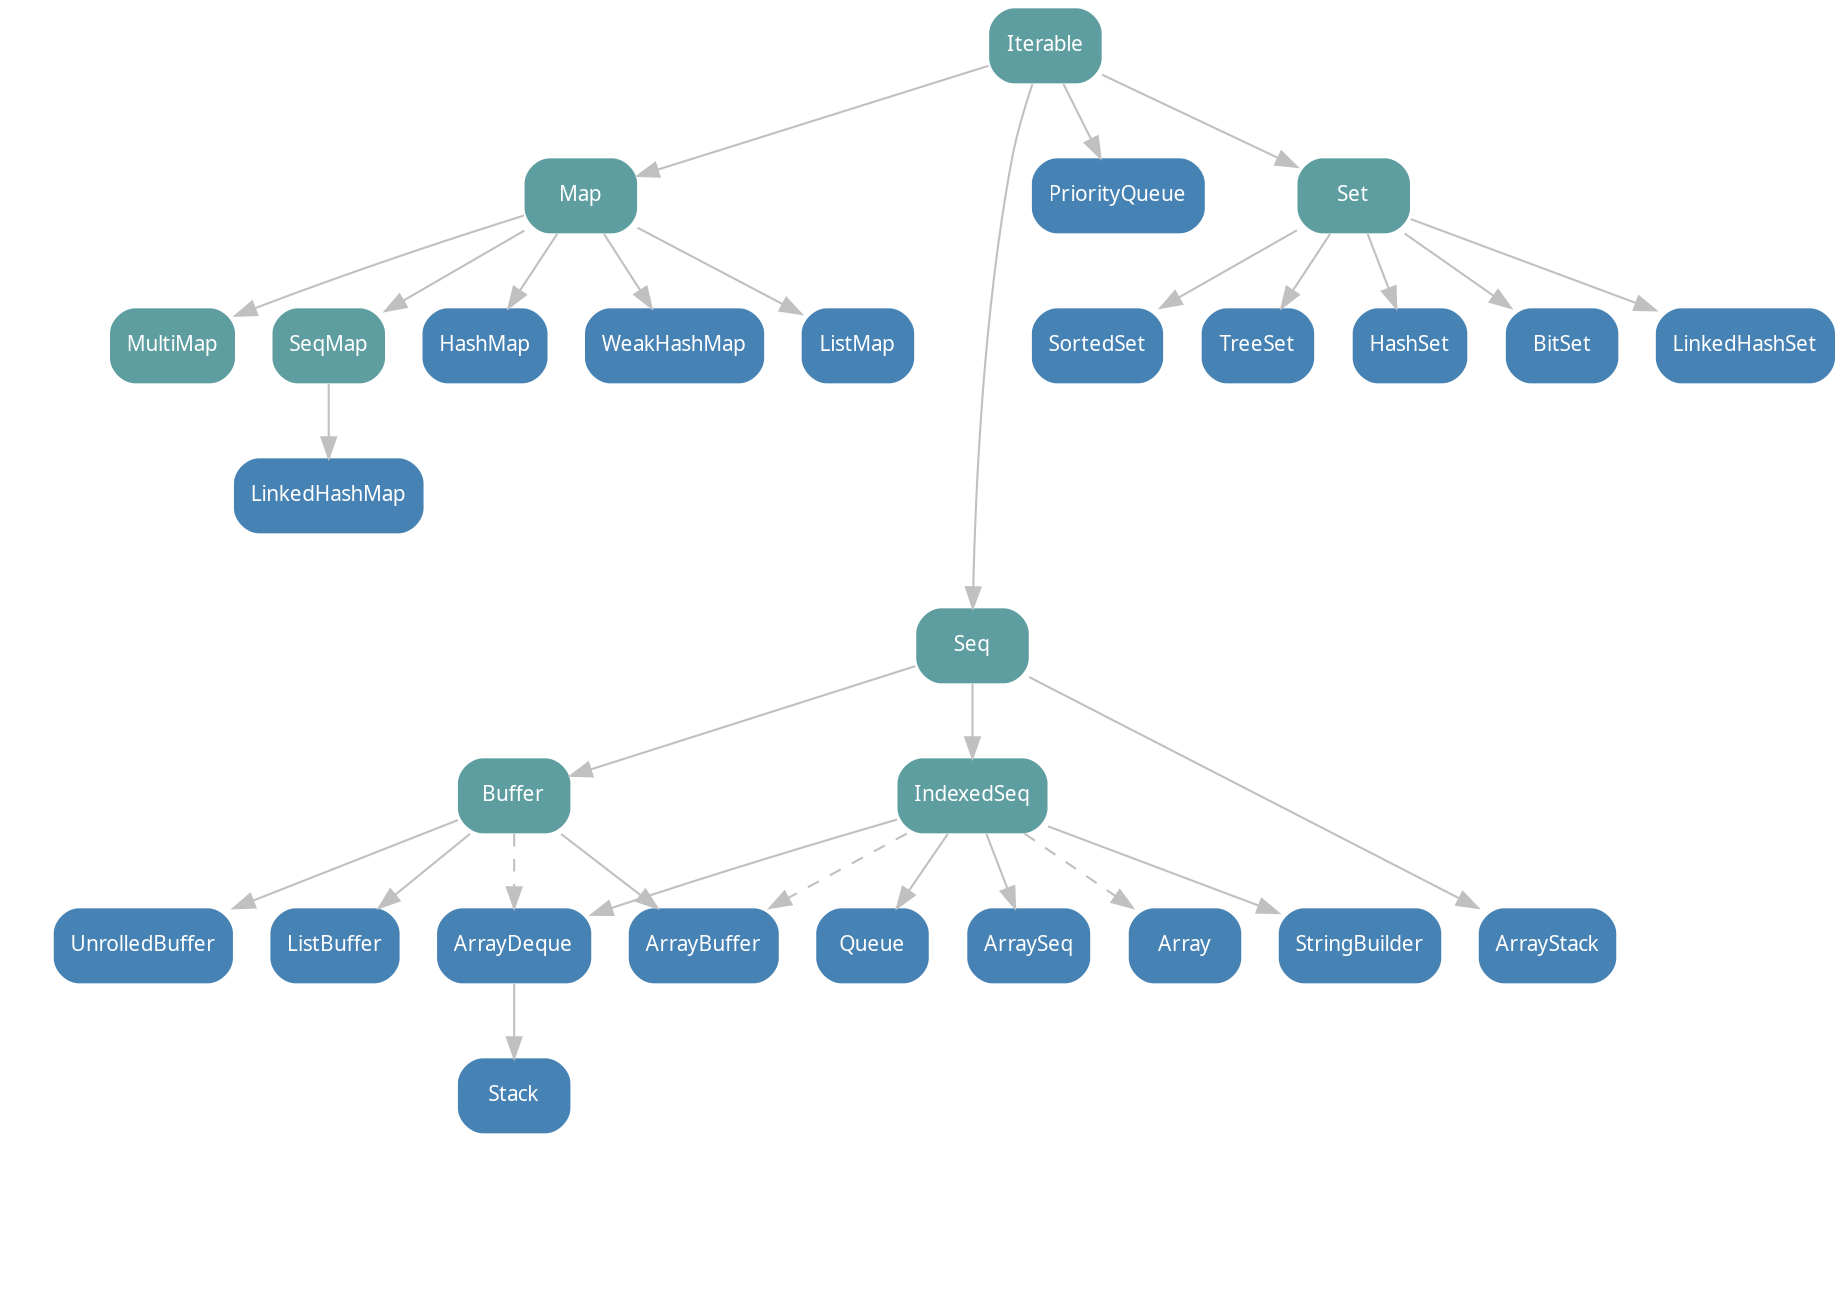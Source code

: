 // dot graphs for the Scala 2.13 Collections API
// package scala.collection.mutable
// (C) 2010 by Mathias
// (C) 2015 and 2019 by Mike Slinn

// Traversable and OpenHashMap removed because they were deprecated in Scala 2.13
digraph "scala.collection.mutable" {
  bgcolor=transparent
  dpi=68

  // layout help
  node [shape=point, style=invis]
  edge [style=invis]
  Level0 -> Level1 -> Level2 -> Level3 -> Level4 -> Level5 -> Level6 -> Level7 -> Level8 -> Level9

  // node definitions
  node [shape=box, style="rounded, filled", fontname=tahoma, fontsize=10, fontcolor=white, color=none, fillcolor=cadetblue]
  mIterable [label="Iterable", URL="http://www.scala-lang.org/api/current/scala/collection/mutable/Iterable.html"]
    mMap [label="Map", URL="http://www.scala-lang.org/api/current/scala/collection/mutable/Map.html"]
      mHashMap [fillcolor="steelblue", label="HashMap", URL="http://www.scala-lang.org/api/current/scala/collection/mutable/HashMap.html"]
      WeakHashMap [fillcolor="steelblue", URL="http://www.scala-lang.org/api/current/scala/collection/mutable/WeakHashMap.html"]
      mListMap [fillcolor="steelblue", label="ListMap", URL="http://www.scala-lang.org/api/current/scala/collection/mutable/ListMap.html"]
      MultiMap [URL="http://www.scala-lang.org/api/current/scala/collection/mutable/MultiMap.html"]
    mSeq [label="Seq", URL="http://www.scala-lang.org/api/current/scala/collection/mutable/Seq.html"]
      mIndexedSeq [label="IndexedSeq", URL="http://www.scala-lang.org/api/current/scala/collection/mutable/IndexedSeq.html"]
        ArrayBuffer [fillcolor="steelblue", URL="http://www.scala-lang.org/api/current/scala/collection/mutable/ArrayBuffer.html"] // also a Buffer
        ArrayDeque [fillcolor="steelblue", URL="http://www.scala-lang.org/api/current/scala/collection/mutable/ArrayDeque.html"]
        ArraySeq [fillcolor="steelblue", URL="http://www.scala-lang.org/api/current/scala/collection/mutable/ArraySeq.html"]
        Array [fillcolor="steelblue", URL="http://www.scala-lang.org/api/current/scala/Array.html"]
        StringBuilder [fillcolor="steelblue", URL="http://www.scala-lang.org/api/current/scala/collection/mutable/StringBuilder.html"]
      Buffer [URL="http://www.scala-lang.org/api/current/scala/collection/mutable/Buffer.html"]
        ListBuffer [fillcolor="steelblue", URL="http://www.scala-lang.org/api/current/scala/collection/mutable/ListBuffer.html"]
        UnrolledBuffer [fillcolor="steelblue", URL="http://www.scala-lang.org/api/current/scala/collection/mutable/Buffer.html"]
      mStack [fillcolor="steelblue", label="Stack", URL="http://www.scala-lang.org/api/current/scala/collection/mutable/Stack.html"]
      ArrayStack [fillcolor="steelblue", URL="http://www.scala-lang.org/api/current/scala/collection/mutable/ArrayStack.html"]
      PriorityQueue [fillcolor="steelblue", URL="http://www.scala-lang.org/api/current/scala/collection/mutable/PriorityQueue.html"]
          mQueue [fillcolor="steelblue", label="Queue", URL="http://www.scala-lang.org/api/current/scala/collection/mutable/Queue.html"]
    mSeqMap [label="SeqMap", URL="http://www.scala-lang.org/api/current/scala/collection/mutable/SeqMap.html"]
      LinkedHashMap [fillcolor="steelblue", label="LinkedHashMap", URL="http://www.scala-lang.org/api/current/scala/collection/mutable/LinkedHashMap.html"]
    mSet [label="Set", URL="http://www.scala-lang.org/api/current/scala/collection/mutable/Set.html"]
      mHashSet [fillcolor="steelblue", label="HashSet", URL="http://www.scala-lang.org/api/current/scala/collection/mutable/HashSet.html"]
      mBitSet [fillcolor="steelblue", label="BitSet", URL="http://www.scala-lang.org/api/current/scala/collection/mutable/BitSet.html"]
      LinkedHashSet [fillcolor="steelblue", URL="http://www.scala-lang.org/api/current/scala/collection/mutable/LinkedHashSet.html"]
      SortedSet [fillcolor="steelblue", URL="http://www.scala-lang.org/api/current/scala/collection/mutable/SortedSet.html"]
      TreeSet [fillcolor="steelblue", URL="http://www.scala-lang.org/api/current/scala/collection/mutable/TreeSet.html"]

  // layout help
  { rank=same; Level0; mIterable }
  { rank=same; Level1; mSet; mMap; PriorityQueue }
  { rank=same; Level2; WeakHashMap; mSeqMap; MultiMap }
  { rank=same; Level3; LinkedHashMap }
  { rank=same; Level4; mSeq }
  { rank=same; Level5;  }
  { rank=same; Level6; ArraySeq; ArrayStack }
  { rank=same; Level7; mStack }

  // edge definitions
  edge [style=solid, color=gray]
  mIterable -> mSet
  mIterable -> mSeq
  mIterable -> mMap
  mIterable -> PriorityQueue
  mSeq -> ArrayStack
  mSeq -> Buffer
  mSeq -> mIndexedSeq
  mIndexedSeq -> ArraySeq
  mIndexedSeq -> Array [style=dashed, URL="http://www.scala-lang.org/api/current/scala/collection/mutable/ArrayOps.html"]
  mIndexedSeq -> StringBuilder
  mIndexedSeq -> ArrayDeque
  mIndexedSeq -> mQueue
  mIndexedSeq -> ArrayBuffer[style=dashed]
  Buffer -> ArrayBuffer
  Buffer -> ListBuffer
  Buffer -> ArrayDeque[style=dashed]
  Buffer -> UnrolledBuffer
  mSet -> mHashSet
  mSet -> mBitSet
  mSet -> LinkedHashSet
  mSet -> SortedSet
  mSet -> TreeSet
  mMap -> mHashMap
  mMap -> WeakHashMap
  mMap -> mListMap
  mMap -> MultiMap
  mMap -> mSeqMap
  mSeqMap -> LinkedHashMap
  ArrayDeque -> mStack
}
